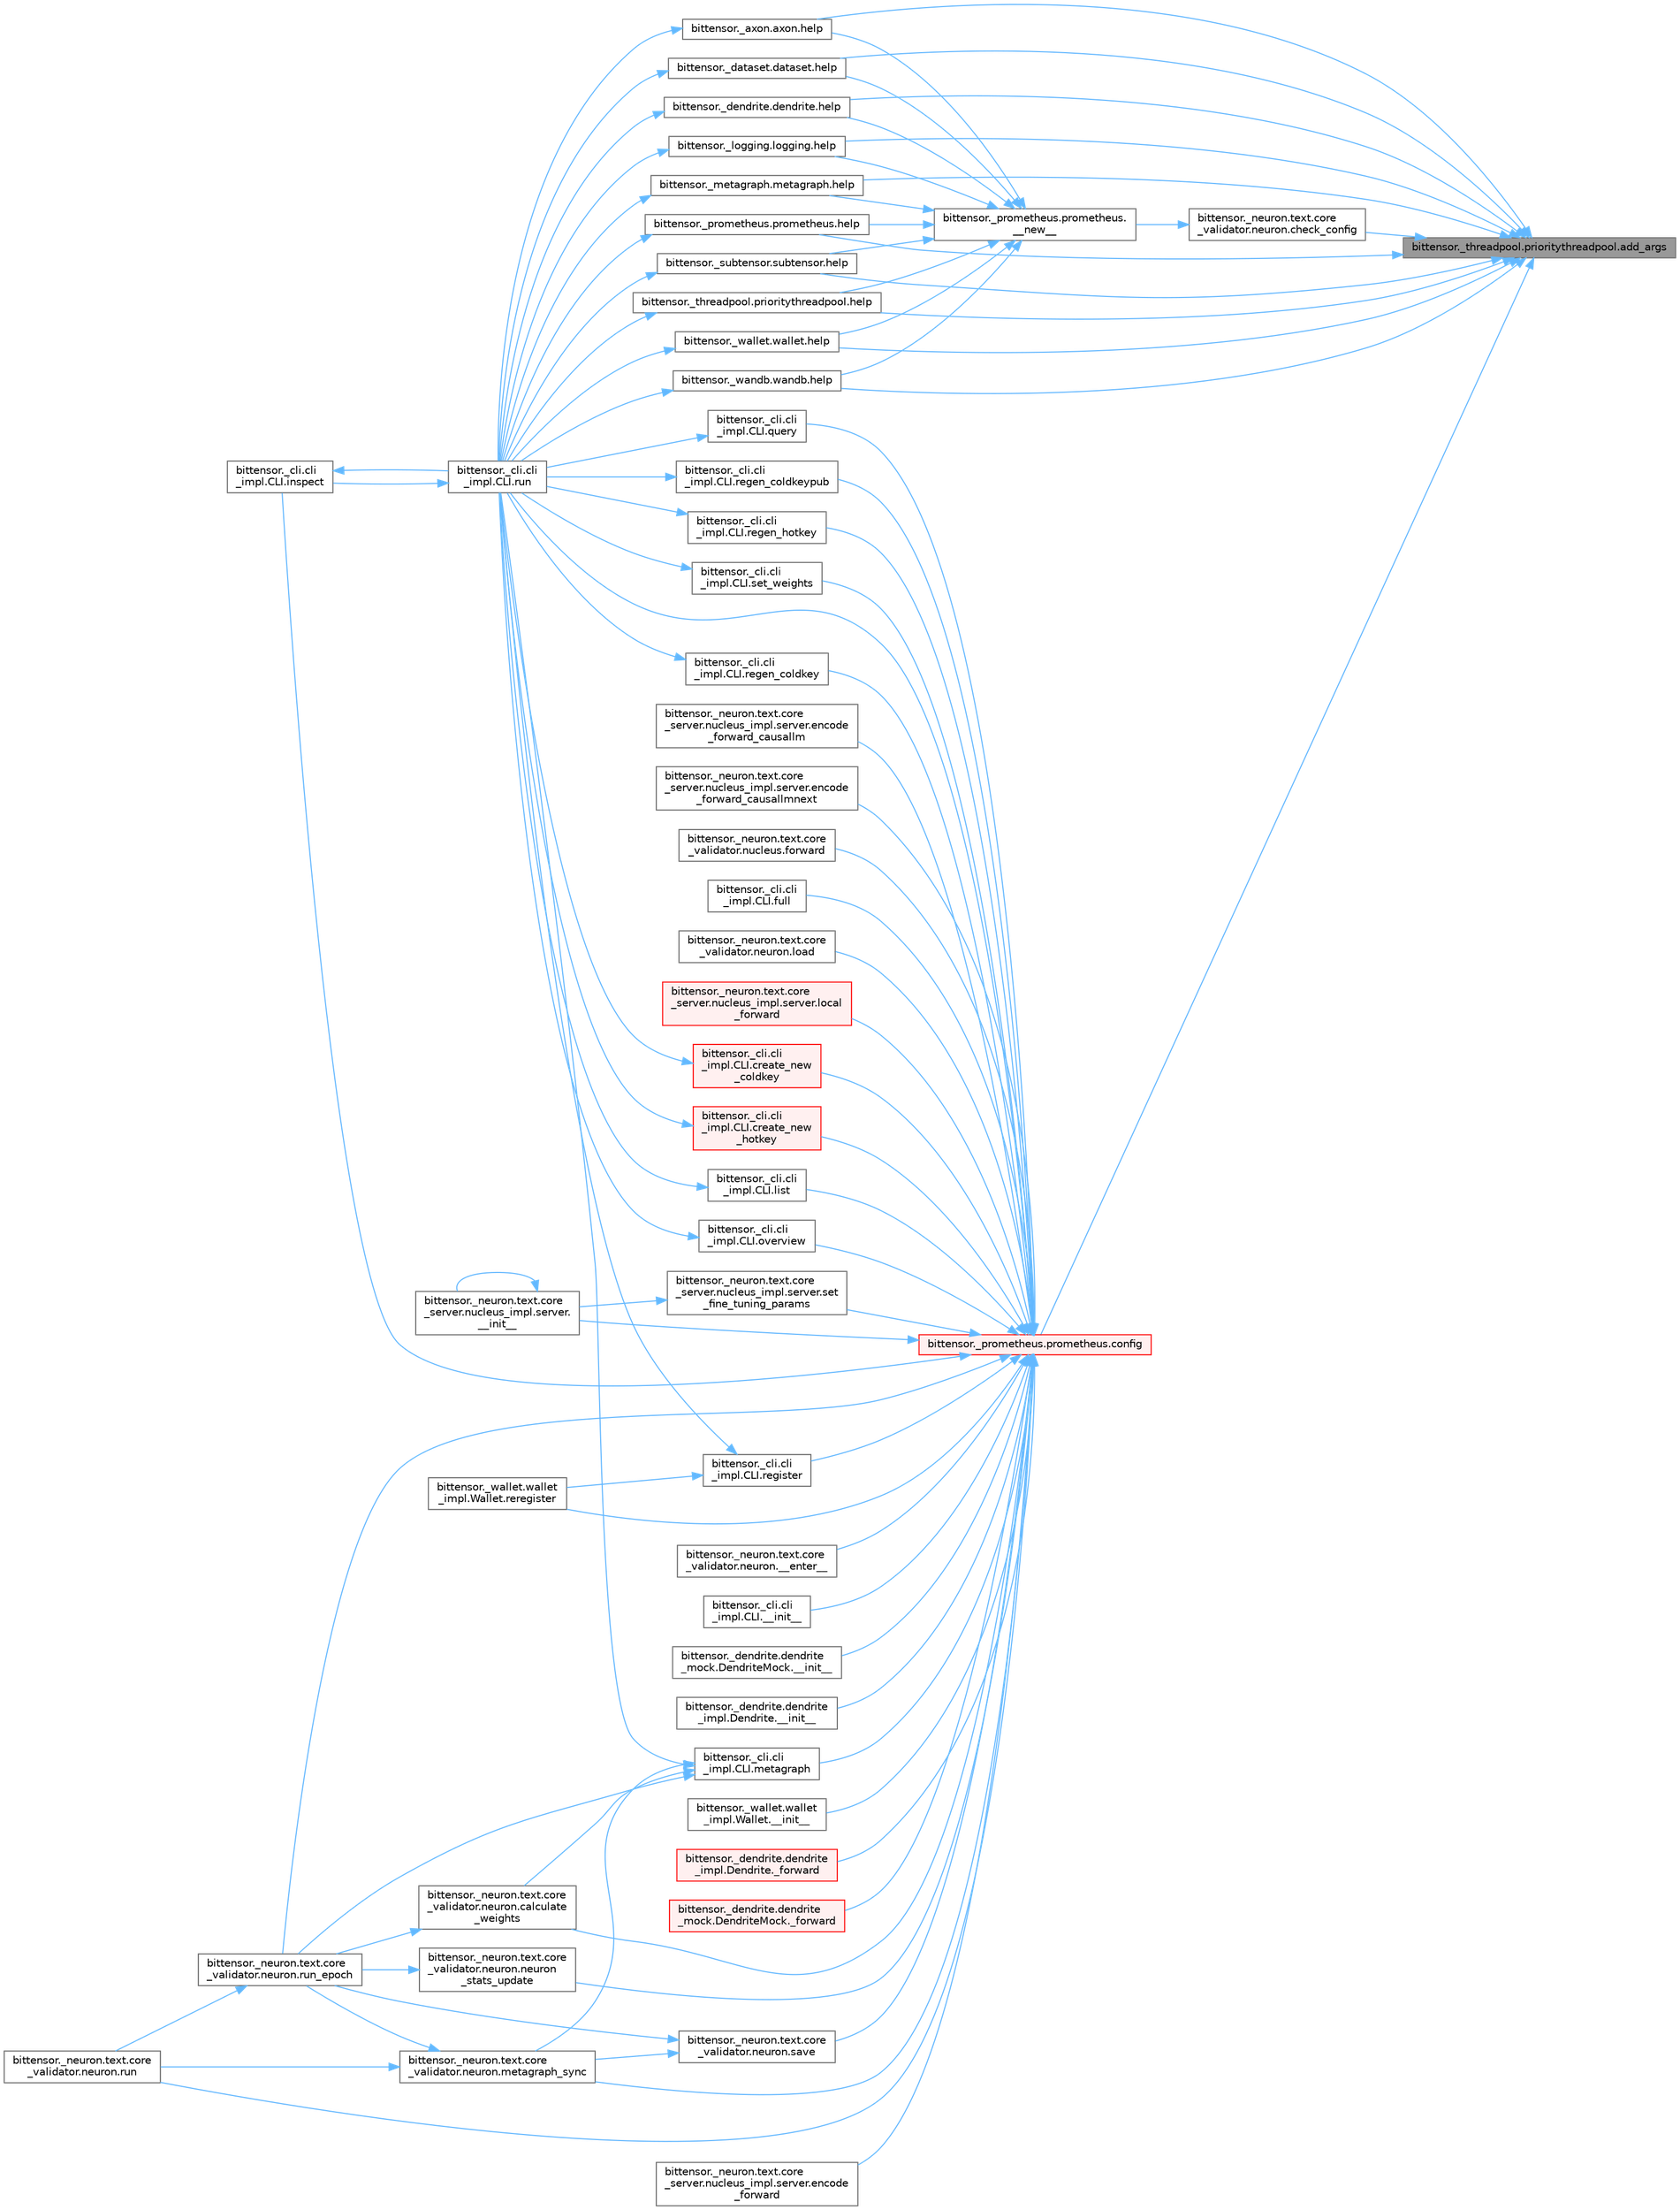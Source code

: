 digraph "bittensor._threadpool.prioritythreadpool.add_args"
{
 // LATEX_PDF_SIZE
  bgcolor="transparent";
  edge [fontname=Helvetica,fontsize=10,labelfontname=Helvetica,labelfontsize=10];
  node [fontname=Helvetica,fontsize=10,shape=box,height=0.2,width=0.4];
  rankdir="RL";
  Node1 [label="bittensor._threadpool.prioritythreadpool.add_args",height=0.2,width=0.4,color="gray40", fillcolor="grey60", style="filled", fontcolor="black",tooltip=" "];
  Node1 -> Node2 [dir="back",color="steelblue1",style="solid"];
  Node2 [label="bittensor._neuron.text.core\l_validator.neuron.check_config",height=0.2,width=0.4,color="grey40", fillcolor="white", style="filled",URL="$classbittensor_1_1__neuron_1_1text_1_1core__validator_1_1neuron.html#abbd2bca6b88e715f9470a916dde2c386",tooltip=" "];
  Node2 -> Node3 [dir="back",color="steelblue1",style="solid"];
  Node3 [label="bittensor._prometheus.prometheus.\l__new__",height=0.2,width=0.4,color="grey40", fillcolor="white", style="filled",URL="$classbittensor_1_1__prometheus_1_1prometheus.html#adcba4e2bd530a698f9f6ece9d976ac37",tooltip=" "];
  Node3 -> Node4 [dir="back",color="steelblue1",style="solid"];
  Node4 [label="bittensor._axon.axon.help",height=0.2,width=0.4,color="grey40", fillcolor="white", style="filled",URL="$classbittensor_1_1__axon_1_1axon.html#a98606f3151d07d9e823ce4e2b752ca6f",tooltip=" "];
  Node4 -> Node5 [dir="back",color="steelblue1",style="solid"];
  Node5 [label="bittensor._cli.cli\l_impl.CLI.run",height=0.2,width=0.4,color="grey40", fillcolor="white", style="filled",URL="$classbittensor_1_1__cli_1_1cli__impl_1_1_c_l_i.html#aefb4bb012305712b2dbbd29545c843ce",tooltip=" "];
  Node5 -> Node6 [dir="back",color="steelblue1",style="solid"];
  Node6 [label="bittensor._cli.cli\l_impl.CLI.inspect",height=0.2,width=0.4,color="grey40", fillcolor="white", style="filled",URL="$classbittensor_1_1__cli_1_1cli__impl_1_1_c_l_i.html#ae03172c94947caed1fdc0a5c0a0aa8c2",tooltip=" "];
  Node6 -> Node5 [dir="back",color="steelblue1",style="solid"];
  Node3 -> Node7 [dir="back",color="steelblue1",style="solid"];
  Node7 [label="bittensor._dataset.dataset.help",height=0.2,width=0.4,color="grey40", fillcolor="white", style="filled",URL="$classbittensor_1_1__dataset_1_1dataset.html#a5289194bb435a98b4dc08f6fd21a1b31",tooltip=" "];
  Node7 -> Node5 [dir="back",color="steelblue1",style="solid"];
  Node3 -> Node8 [dir="back",color="steelblue1",style="solid"];
  Node8 [label="bittensor._dendrite.dendrite.help",height=0.2,width=0.4,color="grey40", fillcolor="white", style="filled",URL="$classbittensor_1_1__dendrite_1_1dendrite.html#a8b814eba8737ed370882f117bffbf34b",tooltip=" "];
  Node8 -> Node5 [dir="back",color="steelblue1",style="solid"];
  Node3 -> Node9 [dir="back",color="steelblue1",style="solid"];
  Node9 [label="bittensor._logging.logging.help",height=0.2,width=0.4,color="grey40", fillcolor="white", style="filled",URL="$classbittensor_1_1__logging_1_1logging.html#a2ed6539be7f75fda81d7f82a8dd5f967",tooltip=" "];
  Node9 -> Node5 [dir="back",color="steelblue1",style="solid"];
  Node3 -> Node10 [dir="back",color="steelblue1",style="solid"];
  Node10 [label="bittensor._metagraph.metagraph.help",height=0.2,width=0.4,color="grey40", fillcolor="white", style="filled",URL="$classbittensor_1_1__metagraph_1_1metagraph.html#a60312264f9c16fd14d40fadceaf7cc3c",tooltip=" "];
  Node10 -> Node5 [dir="back",color="steelblue1",style="solid"];
  Node3 -> Node11 [dir="back",color="steelblue1",style="solid"];
  Node11 [label="bittensor._prometheus.prometheus.help",height=0.2,width=0.4,color="grey40", fillcolor="white", style="filled",URL="$classbittensor_1_1__prometheus_1_1prometheus.html#a286bff6021a40130f3630271e1f645b9",tooltip=" "];
  Node11 -> Node5 [dir="back",color="steelblue1",style="solid"];
  Node3 -> Node12 [dir="back",color="steelblue1",style="solid"];
  Node12 [label="bittensor._subtensor.subtensor.help",height=0.2,width=0.4,color="grey40", fillcolor="white", style="filled",URL="$classbittensor_1_1__subtensor_1_1subtensor.html#aa334fe4e5112e8fa64a2bf255d02dd23",tooltip=" "];
  Node12 -> Node5 [dir="back",color="steelblue1",style="solid"];
  Node3 -> Node13 [dir="back",color="steelblue1",style="solid"];
  Node13 [label="bittensor._threadpool.prioritythreadpool.help",height=0.2,width=0.4,color="grey40", fillcolor="white", style="filled",URL="$classbittensor_1_1__threadpool_1_1prioritythreadpool.html#a06abea6a5f23ff327501536eda597e60",tooltip=" "];
  Node13 -> Node5 [dir="back",color="steelblue1",style="solid"];
  Node3 -> Node14 [dir="back",color="steelblue1",style="solid"];
  Node14 [label="bittensor._wallet.wallet.help",height=0.2,width=0.4,color="grey40", fillcolor="white", style="filled",URL="$classbittensor_1_1__wallet_1_1wallet.html#a5a8d7e908cf9a05d8c14ebdf09ae0bd2",tooltip=" "];
  Node14 -> Node5 [dir="back",color="steelblue1",style="solid"];
  Node3 -> Node15 [dir="back",color="steelblue1",style="solid"];
  Node15 [label="bittensor._wandb.wandb.help",height=0.2,width=0.4,color="grey40", fillcolor="white", style="filled",URL="$classbittensor_1_1__wandb_1_1wandb.html#af78430acf92f52da4b03bf015ea72c57",tooltip=" "];
  Node15 -> Node5 [dir="back",color="steelblue1",style="solid"];
  Node1 -> Node16 [dir="back",color="steelblue1",style="solid"];
  Node16 [label="bittensor._prometheus.prometheus.config",height=0.2,width=0.4,color="red", fillcolor="#FFF0F0", style="filled",URL="$classbittensor_1_1__prometheus_1_1prometheus.html#a2019917f4ad8e595357a744dc20f1a66",tooltip=" "];
  Node16 -> Node17 [dir="back",color="steelblue1",style="solid"];
  Node17 [label="bittensor._neuron.text.core\l_validator.neuron.__enter__",height=0.2,width=0.4,color="grey40", fillcolor="white", style="filled",URL="$classbittensor_1_1__neuron_1_1text_1_1core__validator_1_1neuron.html#a21710f25546e2c3f96b252b620d32aab",tooltip=" "];
  Node16 -> Node18 [dir="back",color="steelblue1",style="solid"];
  Node18 [label="bittensor._cli.cli\l_impl.CLI.__init__",height=0.2,width=0.4,color="grey40", fillcolor="white", style="filled",URL="$classbittensor_1_1__cli_1_1cli__impl_1_1_c_l_i.html#a2c87386c80c22ee8a63a2d98d233a0f4",tooltip=" "];
  Node16 -> Node19 [dir="back",color="steelblue1",style="solid"];
  Node19 [label="bittensor._dendrite.dendrite\l_mock.DendriteMock.__init__",height=0.2,width=0.4,color="grey40", fillcolor="white", style="filled",URL="$classbittensor_1_1__dendrite_1_1dendrite__mock_1_1_dendrite_mock.html#a81ffefc2213c7563e28f2e2de997f5d5",tooltip=" "];
  Node16 -> Node20 [dir="back",color="steelblue1",style="solid"];
  Node20 [label="bittensor._dendrite.dendrite\l_impl.Dendrite.__init__",height=0.2,width=0.4,color="grey40", fillcolor="white", style="filled",URL="$classbittensor_1_1__dendrite_1_1dendrite__impl_1_1_dendrite.html#a80e3be1a7ae6a4090f8689bd550949c5",tooltip=" "];
  Node16 -> Node21 [dir="back",color="steelblue1",style="solid"];
  Node21 [label="bittensor._neuron.text.core\l_server.nucleus_impl.server.\l__init__",height=0.2,width=0.4,color="grey40", fillcolor="white", style="filled",URL="$classbittensor_1_1__neuron_1_1text_1_1core__server_1_1nucleus__impl_1_1server.html#a6132e85ef58f7a42c1fe91a77ce700d7",tooltip=" "];
  Node21 -> Node21 [dir="back",color="steelblue1",style="solid"];
  Node16 -> Node22 [dir="back",color="steelblue1",style="solid"];
  Node22 [label="bittensor._wallet.wallet\l_impl.Wallet.__init__",height=0.2,width=0.4,color="grey40", fillcolor="white", style="filled",URL="$classbittensor_1_1__wallet_1_1wallet__impl_1_1_wallet.html#aa7add4c474e3294236fd088017f02de5",tooltip=" "];
  Node16 -> Node23 [dir="back",color="steelblue1",style="solid"];
  Node23 [label="bittensor._dendrite.dendrite\l_impl.Dendrite._forward",height=0.2,width=0.4,color="red", fillcolor="#FFF0F0", style="filled",URL="$classbittensor_1_1__dendrite_1_1dendrite__impl_1_1_dendrite.html#ab0bedbfadc59c5895ad47f48f05b7b69",tooltip=" "];
  Node16 -> Node34 [dir="back",color="steelblue1",style="solid"];
  Node34 [label="bittensor._dendrite.dendrite\l_mock.DendriteMock._forward",height=0.2,width=0.4,color="red", fillcolor="#FFF0F0", style="filled",URL="$classbittensor_1_1__dendrite_1_1dendrite__mock_1_1_dendrite_mock.html#ab55cc43ecfbdfbe6c12477c357e1f45a",tooltip=" "];
  Node16 -> Node35 [dir="back",color="steelblue1",style="solid"];
  Node35 [label="bittensor._neuron.text.core\l_validator.neuron.calculate\l_weights",height=0.2,width=0.4,color="grey40", fillcolor="white", style="filled",URL="$classbittensor_1_1__neuron_1_1text_1_1core__validator_1_1neuron.html#ac138043f1e7829700d0271e2989605e1",tooltip=" "];
  Node35 -> Node36 [dir="back",color="steelblue1",style="solid"];
  Node36 [label="bittensor._neuron.text.core\l_validator.neuron.run_epoch",height=0.2,width=0.4,color="grey40", fillcolor="white", style="filled",URL="$classbittensor_1_1__neuron_1_1text_1_1core__validator_1_1neuron.html#ab45b9c37a17f218b1de1a3fe4e23e8c9",tooltip=" "];
  Node36 -> Node37 [dir="back",color="steelblue1",style="solid"];
  Node37 [label="bittensor._neuron.text.core\l_validator.neuron.run",height=0.2,width=0.4,color="grey40", fillcolor="white", style="filled",URL="$classbittensor_1_1__neuron_1_1text_1_1core__validator_1_1neuron.html#a0ff541e6cbd41a29bec67566e2a31db3",tooltip=" "];
  Node16 -> Node38 [dir="back",color="steelblue1",style="solid"];
  Node38 [label="bittensor._cli.cli\l_impl.CLI.create_new\l_coldkey",height=0.2,width=0.4,color="red", fillcolor="#FFF0F0", style="filled",URL="$classbittensor_1_1__cli_1_1cli__impl_1_1_c_l_i.html#a6a1192b46449ce24aae1ccd51e35250c",tooltip=" "];
  Node38 -> Node5 [dir="back",color="steelblue1",style="solid"];
  Node16 -> Node43 [dir="back",color="steelblue1",style="solid"];
  Node43 [label="bittensor._cli.cli\l_impl.CLI.create_new\l_hotkey",height=0.2,width=0.4,color="red", fillcolor="#FFF0F0", style="filled",URL="$classbittensor_1_1__cli_1_1cli__impl_1_1_c_l_i.html#a0548a75ad25967c52cae2d573c9f4030",tooltip=" "];
  Node43 -> Node5 [dir="back",color="steelblue1",style="solid"];
  Node16 -> Node45 [dir="back",color="steelblue1",style="solid"];
  Node45 [label="bittensor._neuron.text.core\l_server.nucleus_impl.server.encode\l_forward",height=0.2,width=0.4,color="grey40", fillcolor="white", style="filled",URL="$classbittensor_1_1__neuron_1_1text_1_1core__server_1_1nucleus__impl_1_1server.html#ab592da0bacc745c98011d8e064190570",tooltip=" "];
  Node16 -> Node46 [dir="back",color="steelblue1",style="solid"];
  Node46 [label="bittensor._neuron.text.core\l_server.nucleus_impl.server.encode\l_forward_causallm",height=0.2,width=0.4,color="grey40", fillcolor="white", style="filled",URL="$classbittensor_1_1__neuron_1_1text_1_1core__server_1_1nucleus__impl_1_1server.html#a9fe04678b6dcce05a3f9d3f25b31d65f",tooltip=" "];
  Node16 -> Node47 [dir="back",color="steelblue1",style="solid"];
  Node47 [label="bittensor._neuron.text.core\l_server.nucleus_impl.server.encode\l_forward_causallmnext",height=0.2,width=0.4,color="grey40", fillcolor="white", style="filled",URL="$classbittensor_1_1__neuron_1_1text_1_1core__server_1_1nucleus__impl_1_1server.html#aa75186146bb39740317a5476a71261ec",tooltip=" "];
  Node16 -> Node48 [dir="back",color="steelblue1",style="solid"];
  Node48 [label="bittensor._neuron.text.core\l_validator.nucleus.forward",height=0.2,width=0.4,color="grey40", fillcolor="white", style="filled",URL="$classbittensor_1_1__neuron_1_1text_1_1core__validator_1_1nucleus.html#a1b795f663d44b83ce4a9db81faa7d371",tooltip=" "];
  Node16 -> Node49 [dir="back",color="steelblue1",style="solid"];
  Node49 [label="bittensor._cli.cli\l_impl.CLI.full",height=0.2,width=0.4,color="grey40", fillcolor="white", style="filled",URL="$classbittensor_1_1__cli_1_1cli__impl_1_1_c_l_i.html#a687f5e6fd9bca35041218b74703f5e64",tooltip=" "];
  Node16 -> Node6 [dir="back",color="steelblue1",style="solid"];
  Node16 -> Node50 [dir="back",color="steelblue1",style="solid"];
  Node50 [label="bittensor._cli.cli\l_impl.CLI.list",height=0.2,width=0.4,color="grey40", fillcolor="white", style="filled",URL="$classbittensor_1_1__cli_1_1cli__impl_1_1_c_l_i.html#a3c09f2ef73d5c05c96cdcd9da0d191de",tooltip=" "];
  Node50 -> Node5 [dir="back",color="steelblue1",style="solid"];
  Node16 -> Node51 [dir="back",color="steelblue1",style="solid"];
  Node51 [label="bittensor._neuron.text.core\l_validator.neuron.load",height=0.2,width=0.4,color="grey40", fillcolor="white", style="filled",URL="$classbittensor_1_1__neuron_1_1text_1_1core__validator_1_1neuron.html#af59f6bc4b1e8ad181830c37826bdbb17",tooltip=" "];
  Node16 -> Node52 [dir="back",color="steelblue1",style="solid"];
  Node52 [label="bittensor._neuron.text.core\l_server.nucleus_impl.server.local\l_forward",height=0.2,width=0.4,color="red", fillcolor="#FFF0F0", style="filled",URL="$classbittensor_1_1__neuron_1_1text_1_1core__server_1_1nucleus__impl_1_1server.html#a6638393fba593635bf489b0575b80752",tooltip=" "];
  Node16 -> Node54 [dir="back",color="steelblue1",style="solid"];
  Node54 [label="bittensor._cli.cli\l_impl.CLI.metagraph",height=0.2,width=0.4,color="grey40", fillcolor="white", style="filled",URL="$classbittensor_1_1__cli_1_1cli__impl_1_1_c_l_i.html#a8f20743c8fbc4ed6a84a277d8a827d71",tooltip=" "];
  Node54 -> Node35 [dir="back",color="steelblue1",style="solid"];
  Node54 -> Node55 [dir="back",color="steelblue1",style="solid"];
  Node55 [label="bittensor._neuron.text.core\l_validator.neuron.metagraph_sync",height=0.2,width=0.4,color="grey40", fillcolor="white", style="filled",URL="$classbittensor_1_1__neuron_1_1text_1_1core__validator_1_1neuron.html#a59cae1a3b1a1775e13f4a0ca037b8216",tooltip=" "];
  Node55 -> Node37 [dir="back",color="steelblue1",style="solid"];
  Node55 -> Node36 [dir="back",color="steelblue1",style="solid"];
  Node54 -> Node5 [dir="back",color="steelblue1",style="solid"];
  Node54 -> Node36 [dir="back",color="steelblue1",style="solid"];
  Node16 -> Node55 [dir="back",color="steelblue1",style="solid"];
  Node16 -> Node56 [dir="back",color="steelblue1",style="solid"];
  Node56 [label="bittensor._neuron.text.core\l_validator.neuron.neuron\l_stats_update",height=0.2,width=0.4,color="grey40", fillcolor="white", style="filled",URL="$classbittensor_1_1__neuron_1_1text_1_1core__validator_1_1neuron.html#a43ede3459d2681a5161139214560768d",tooltip=" "];
  Node56 -> Node36 [dir="back",color="steelblue1",style="solid"];
  Node16 -> Node57 [dir="back",color="steelblue1",style="solid"];
  Node57 [label="bittensor._cli.cli\l_impl.CLI.overview",height=0.2,width=0.4,color="grey40", fillcolor="white", style="filled",URL="$classbittensor_1_1__cli_1_1cli__impl_1_1_c_l_i.html#aec87599f88d66cae35b0f26210a14047",tooltip=" "];
  Node57 -> Node5 [dir="back",color="steelblue1",style="solid"];
  Node16 -> Node58 [dir="back",color="steelblue1",style="solid"];
  Node58 [label="bittensor._cli.cli\l_impl.CLI.query",height=0.2,width=0.4,color="grey40", fillcolor="white", style="filled",URL="$classbittensor_1_1__cli_1_1cli__impl_1_1_c_l_i.html#a28233e9b884cddde0f4be5de20b6d493",tooltip=" "];
  Node58 -> Node5 [dir="back",color="steelblue1",style="solid"];
  Node16 -> Node59 [dir="back",color="steelblue1",style="solid"];
  Node59 [label="bittensor._cli.cli\l_impl.CLI.regen_coldkey",height=0.2,width=0.4,color="grey40", fillcolor="white", style="filled",URL="$classbittensor_1_1__cli_1_1cli__impl_1_1_c_l_i.html#a1678121ca05eae53202c00038466d32f",tooltip=" "];
  Node59 -> Node5 [dir="back",color="steelblue1",style="solid"];
  Node16 -> Node60 [dir="back",color="steelblue1",style="solid"];
  Node60 [label="bittensor._cli.cli\l_impl.CLI.regen_coldkeypub",height=0.2,width=0.4,color="grey40", fillcolor="white", style="filled",URL="$classbittensor_1_1__cli_1_1cli__impl_1_1_c_l_i.html#a8992d7666e12d1bf8e0ed7ca1c2ebcc4",tooltip=" "];
  Node60 -> Node5 [dir="back",color="steelblue1",style="solid"];
  Node16 -> Node61 [dir="back",color="steelblue1",style="solid"];
  Node61 [label="bittensor._cli.cli\l_impl.CLI.regen_hotkey",height=0.2,width=0.4,color="grey40", fillcolor="white", style="filled",URL="$classbittensor_1_1__cli_1_1cli__impl_1_1_c_l_i.html#afe7ec8989786267bb79bf306ee51042b",tooltip=" "];
  Node61 -> Node5 [dir="back",color="steelblue1",style="solid"];
  Node16 -> Node62 [dir="back",color="steelblue1",style="solid"];
  Node62 [label="bittensor._cli.cli\l_impl.CLI.register",height=0.2,width=0.4,color="grey40", fillcolor="white", style="filled",URL="$classbittensor_1_1__cli_1_1cli__impl_1_1_c_l_i.html#a0292f3b462e08e9450f1aa0a70091052",tooltip=" "];
  Node62 -> Node63 [dir="back",color="steelblue1",style="solid"];
  Node63 [label="bittensor._wallet.wallet\l_impl.Wallet.reregister",height=0.2,width=0.4,color="grey40", fillcolor="white", style="filled",URL="$classbittensor_1_1__wallet_1_1wallet__impl_1_1_wallet.html#a74aa2a41661f2b53d246760c74437c00",tooltip=" "];
  Node62 -> Node5 [dir="back",color="steelblue1",style="solid"];
  Node16 -> Node63 [dir="back",color="steelblue1",style="solid"];
  Node16 -> Node5 [dir="back",color="steelblue1",style="solid"];
  Node16 -> Node37 [dir="back",color="steelblue1",style="solid"];
  Node16 -> Node36 [dir="back",color="steelblue1",style="solid"];
  Node16 -> Node64 [dir="back",color="steelblue1",style="solid"];
  Node64 [label="bittensor._neuron.text.core\l_validator.neuron.save",height=0.2,width=0.4,color="grey40", fillcolor="white", style="filled",URL="$classbittensor_1_1__neuron_1_1text_1_1core__validator_1_1neuron.html#a01d5c0a78884626cf4061e663e75ab3c",tooltip=" "];
  Node64 -> Node55 [dir="back",color="steelblue1",style="solid"];
  Node64 -> Node36 [dir="back",color="steelblue1",style="solid"];
  Node16 -> Node65 [dir="back",color="steelblue1",style="solid"];
  Node65 [label="bittensor._neuron.text.core\l_server.nucleus_impl.server.set\l_fine_tuning_params",height=0.2,width=0.4,color="grey40", fillcolor="white", style="filled",URL="$classbittensor_1_1__neuron_1_1text_1_1core__server_1_1nucleus__impl_1_1server.html#a614100716e4fce09e4e00b12ee6ef1f5",tooltip=" "];
  Node65 -> Node21 [dir="back",color="steelblue1",style="solid"];
  Node16 -> Node66 [dir="back",color="steelblue1",style="solid"];
  Node66 [label="bittensor._cli.cli\l_impl.CLI.set_weights",height=0.2,width=0.4,color="grey40", fillcolor="white", style="filled",URL="$classbittensor_1_1__cli_1_1cli__impl_1_1_c_l_i.html#a8c282110b8cd6b75f5c6232b7f6c11af",tooltip=" "];
  Node66 -> Node5 [dir="back",color="steelblue1",style="solid"];
  Node1 -> Node4 [dir="back",color="steelblue1",style="solid"];
  Node1 -> Node7 [dir="back",color="steelblue1",style="solid"];
  Node1 -> Node8 [dir="back",color="steelblue1",style="solid"];
  Node1 -> Node9 [dir="back",color="steelblue1",style="solid"];
  Node1 -> Node10 [dir="back",color="steelblue1",style="solid"];
  Node1 -> Node11 [dir="back",color="steelblue1",style="solid"];
  Node1 -> Node12 [dir="back",color="steelblue1",style="solid"];
  Node1 -> Node13 [dir="back",color="steelblue1",style="solid"];
  Node1 -> Node14 [dir="back",color="steelblue1",style="solid"];
  Node1 -> Node15 [dir="back",color="steelblue1",style="solid"];
}
